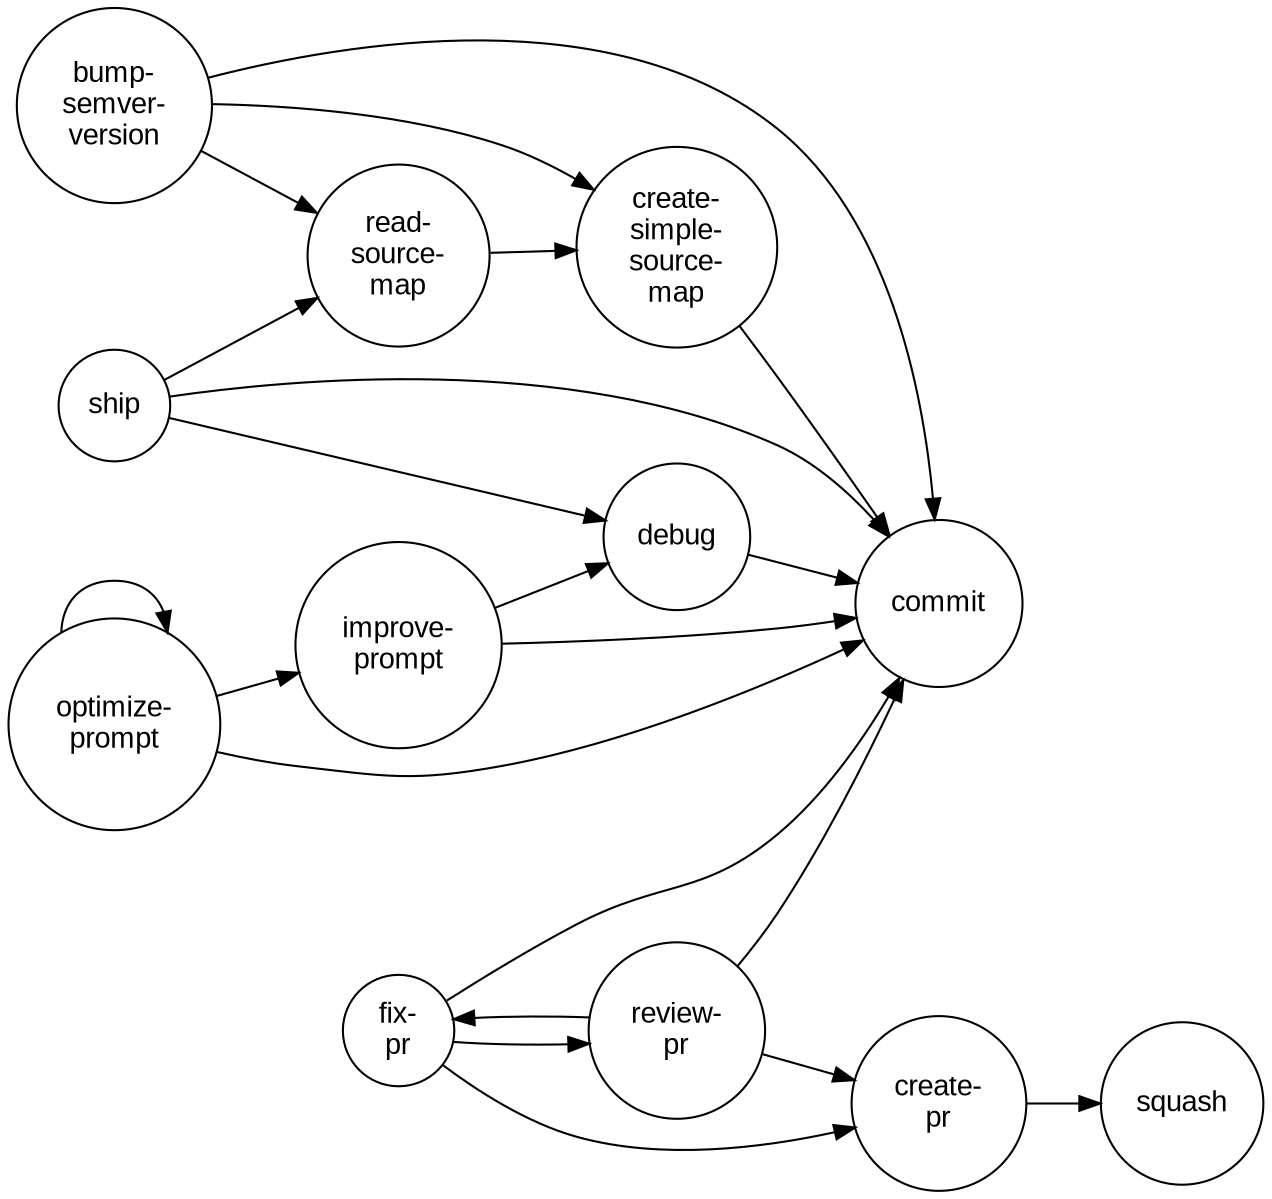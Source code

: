 digraph PromptReferences {
    // Graph settings
    rankdir=LR;
    node [shape=circle, style=filled, fillcolor=white, fontname="Arial"];
    edge [color=black];
    bgcolor=transparent;

    // Nodes
    "bump-semver-version" [label="bump-\nsemver-\nversion"];
    "commit" [label="commit"];
    "create-pr" [label="create-\npr"];
    "create-simple-source-map" [label="create-\nsimple-\nsource-\nmap"];
    "debug" [label="debug"];
    "fix-pr" [label="fix-\npr"];
    "improve-prompt" [label="improve-\nprompt"];
    "optimize-prompt" [label="optimize-\nprompt"];
    "read-source-map" [label="read-\nsource-\nmap"];
    "review-pr" [label="review-\npr"];
    "ship" [label="ship"];
    "squash" [label="squash"];

    // Edges
    "bump-semver-version" -> "commit";
    "bump-semver-version" -> "create-simple-source-map";
    "bump-semver-version" -> "read-source-map";
    "create-pr" -> "squash";
    "create-simple-source-map" -> "commit";
    "debug" -> "commit";
    "fix-pr" -> "commit";
    "fix-pr" -> "create-pr";
    "fix-pr" -> "review-pr";
    "improve-prompt" -> "commit";
    "improve-prompt" -> "debug";
    "optimize-prompt" -> "commit";
    "optimize-prompt" -> "improve-prompt";
    "optimize-prompt" -> "optimize-prompt";
    "read-source-map" -> "create-simple-source-map";
    "review-pr" -> "commit";
    "review-pr" -> "create-pr";
    "review-pr" -> "fix-pr";
    "ship" -> "commit";
    "ship" -> "debug";
    "ship" -> "read-source-map";
}